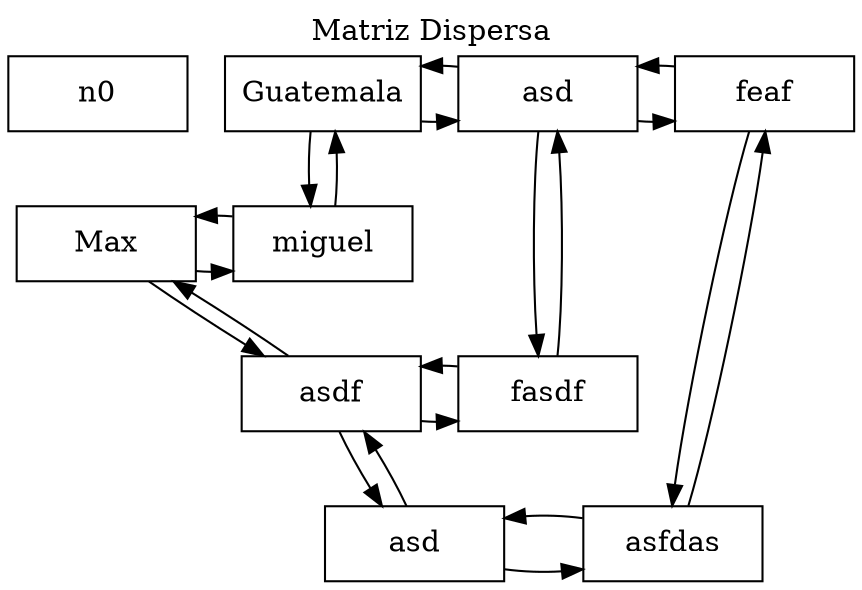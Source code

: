 digraph G {
	label="Matriz Dispersa";
	labelloc="t";
	node [shape=box width=1.2 ];
n0 -> n3 -> n0 [color=transparent];
	n3 [label="Guatemala" group=3];
	n3 -> n2 -> n3;
	n2 [label = "miguel" group=2];
	n3 -> n6 -> n3;
	n6 [label="asd" group=6];
	n6 -> n5 -> n6;
	n5 [label = "fasdf" group=5];
	n6 -> n9 -> n6;
	n9 [label="feaf" group=9];
	n9 -> n8 -> n9;
	n8 [label = "asfdas" group=8];
	n0 -> n4 -> n0 [color=transparent];
	n4 [label="Max" group=4];
	n4 -> n2 -> n4;
	n2 [label="miguel" group=2];
	n4 -> n7 -> n4;
	n7 [label="asdf" group=7];
	n7 -> n5 -> n7;
	n5 [label="fasdf" group=5];
	n7 -> n10 -> n7;
	n10 [label="asd" group=10];
	n10 -> n8 -> n10;
	n8 [label="asfdas" group=8];
	{ rank=same; n0; n3; n6; n9; }
	{ rank=same; n4; n2; }
	{ rank=same; n7; n5; }
	{ rank=same; n10; n8; }
	
}